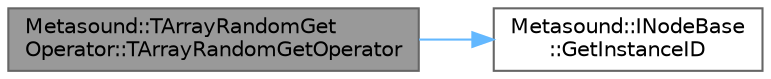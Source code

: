 digraph "Metasound::TArrayRandomGetOperator::TArrayRandomGetOperator"
{
 // INTERACTIVE_SVG=YES
 // LATEX_PDF_SIZE
  bgcolor="transparent";
  edge [fontname=Helvetica,fontsize=10,labelfontname=Helvetica,labelfontsize=10];
  node [fontname=Helvetica,fontsize=10,shape=box,height=0.2,width=0.4];
  rankdir="LR";
  Node1 [id="Node000001",label="Metasound::TArrayRandomGet\lOperator::TArrayRandomGetOperator",height=0.2,width=0.4,color="gray40", fillcolor="grey60", style="filled", fontcolor="black",tooltip=" "];
  Node1 -> Node2 [id="edge1_Node000001_Node000002",color="steelblue1",style="solid",tooltip=" "];
  Node2 [id="Node000002",label="Metasound::INodeBase\l::GetInstanceID",height=0.2,width=0.4,color="grey40", fillcolor="white", style="filled",URL="$d6/dc1/classMetasound_1_1INodeBase.html#a7200a27840a5ae14492557bebe90e6fa",tooltip="Return the ID of this node instance."];
}
